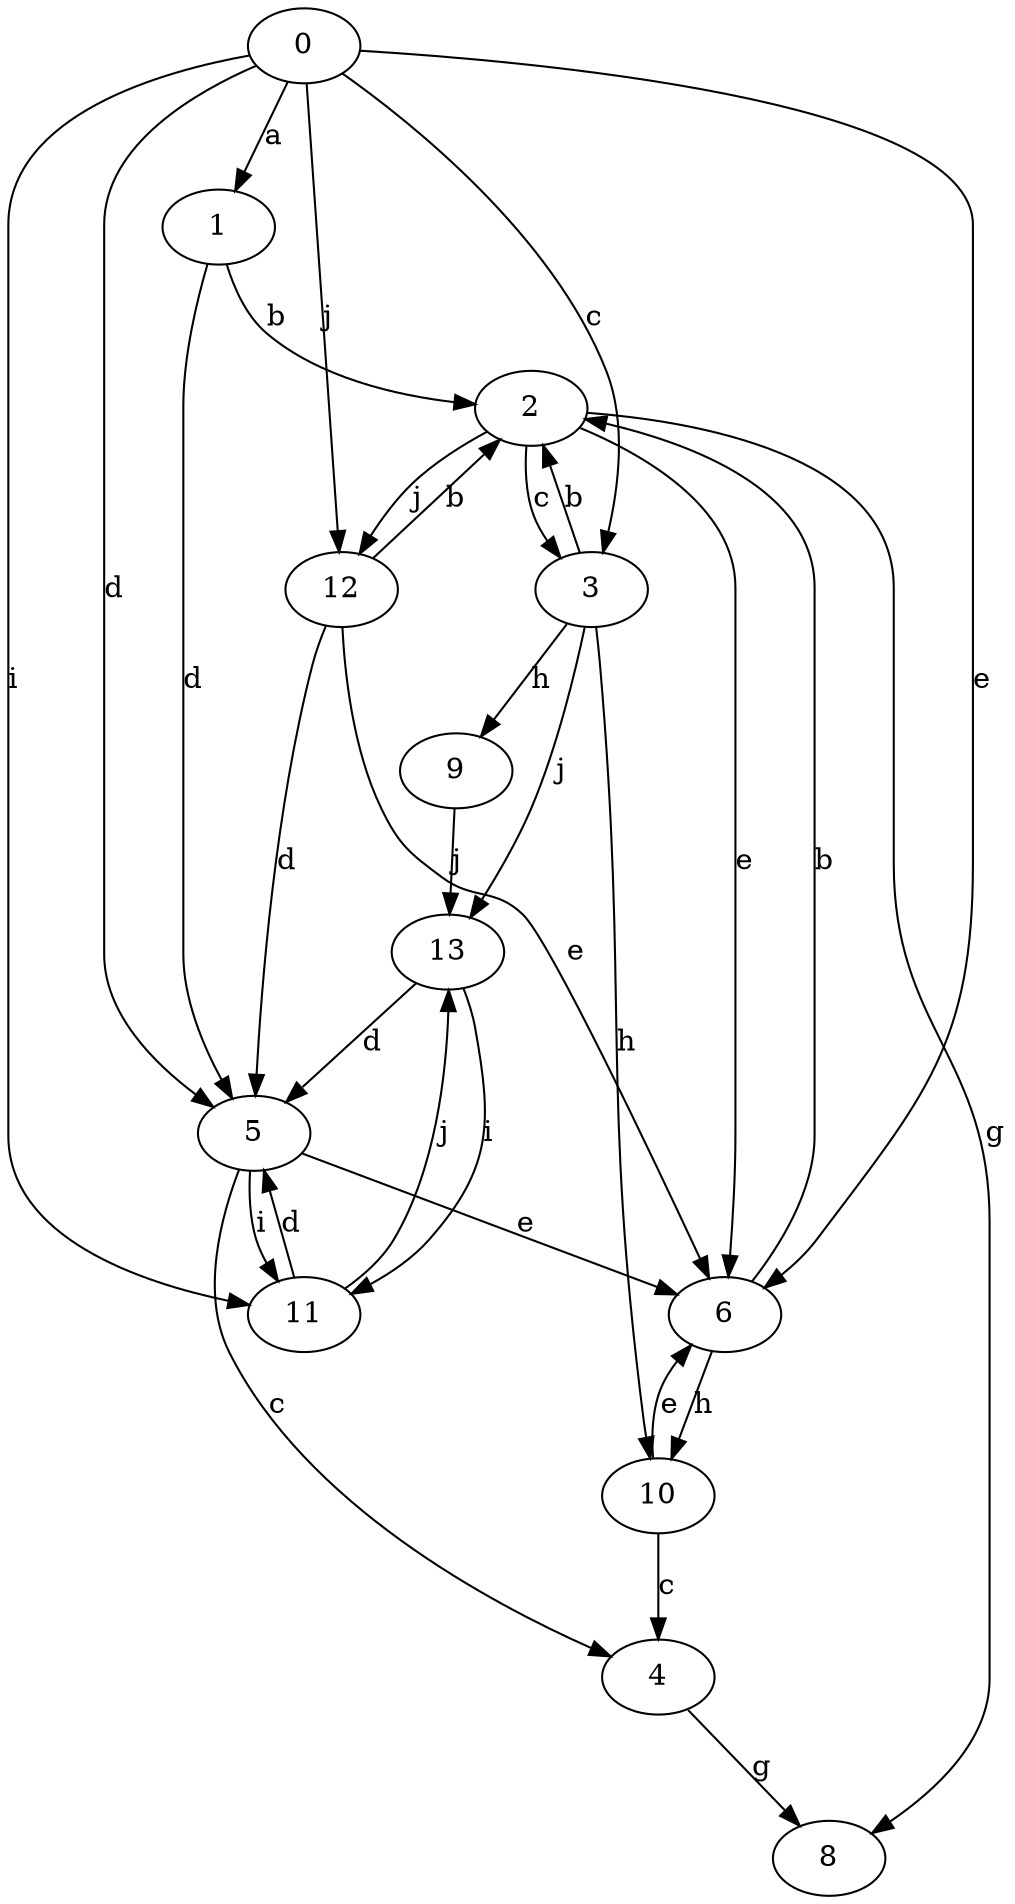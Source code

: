 strict digraph  {
0;
1;
2;
3;
4;
5;
6;
8;
9;
10;
11;
12;
13;
0 -> 1  [label=a];
0 -> 3  [label=c];
0 -> 5  [label=d];
0 -> 6  [label=e];
0 -> 11  [label=i];
0 -> 12  [label=j];
1 -> 2  [label=b];
1 -> 5  [label=d];
2 -> 3  [label=c];
2 -> 6  [label=e];
2 -> 8  [label=g];
2 -> 12  [label=j];
3 -> 2  [label=b];
3 -> 9  [label=h];
3 -> 10  [label=h];
3 -> 13  [label=j];
4 -> 8  [label=g];
5 -> 4  [label=c];
5 -> 6  [label=e];
5 -> 11  [label=i];
6 -> 2  [label=b];
6 -> 10  [label=h];
9 -> 13  [label=j];
10 -> 4  [label=c];
10 -> 6  [label=e];
11 -> 5  [label=d];
11 -> 13  [label=j];
12 -> 2  [label=b];
12 -> 5  [label=d];
12 -> 6  [label=e];
13 -> 5  [label=d];
13 -> 11  [label=i];
}
